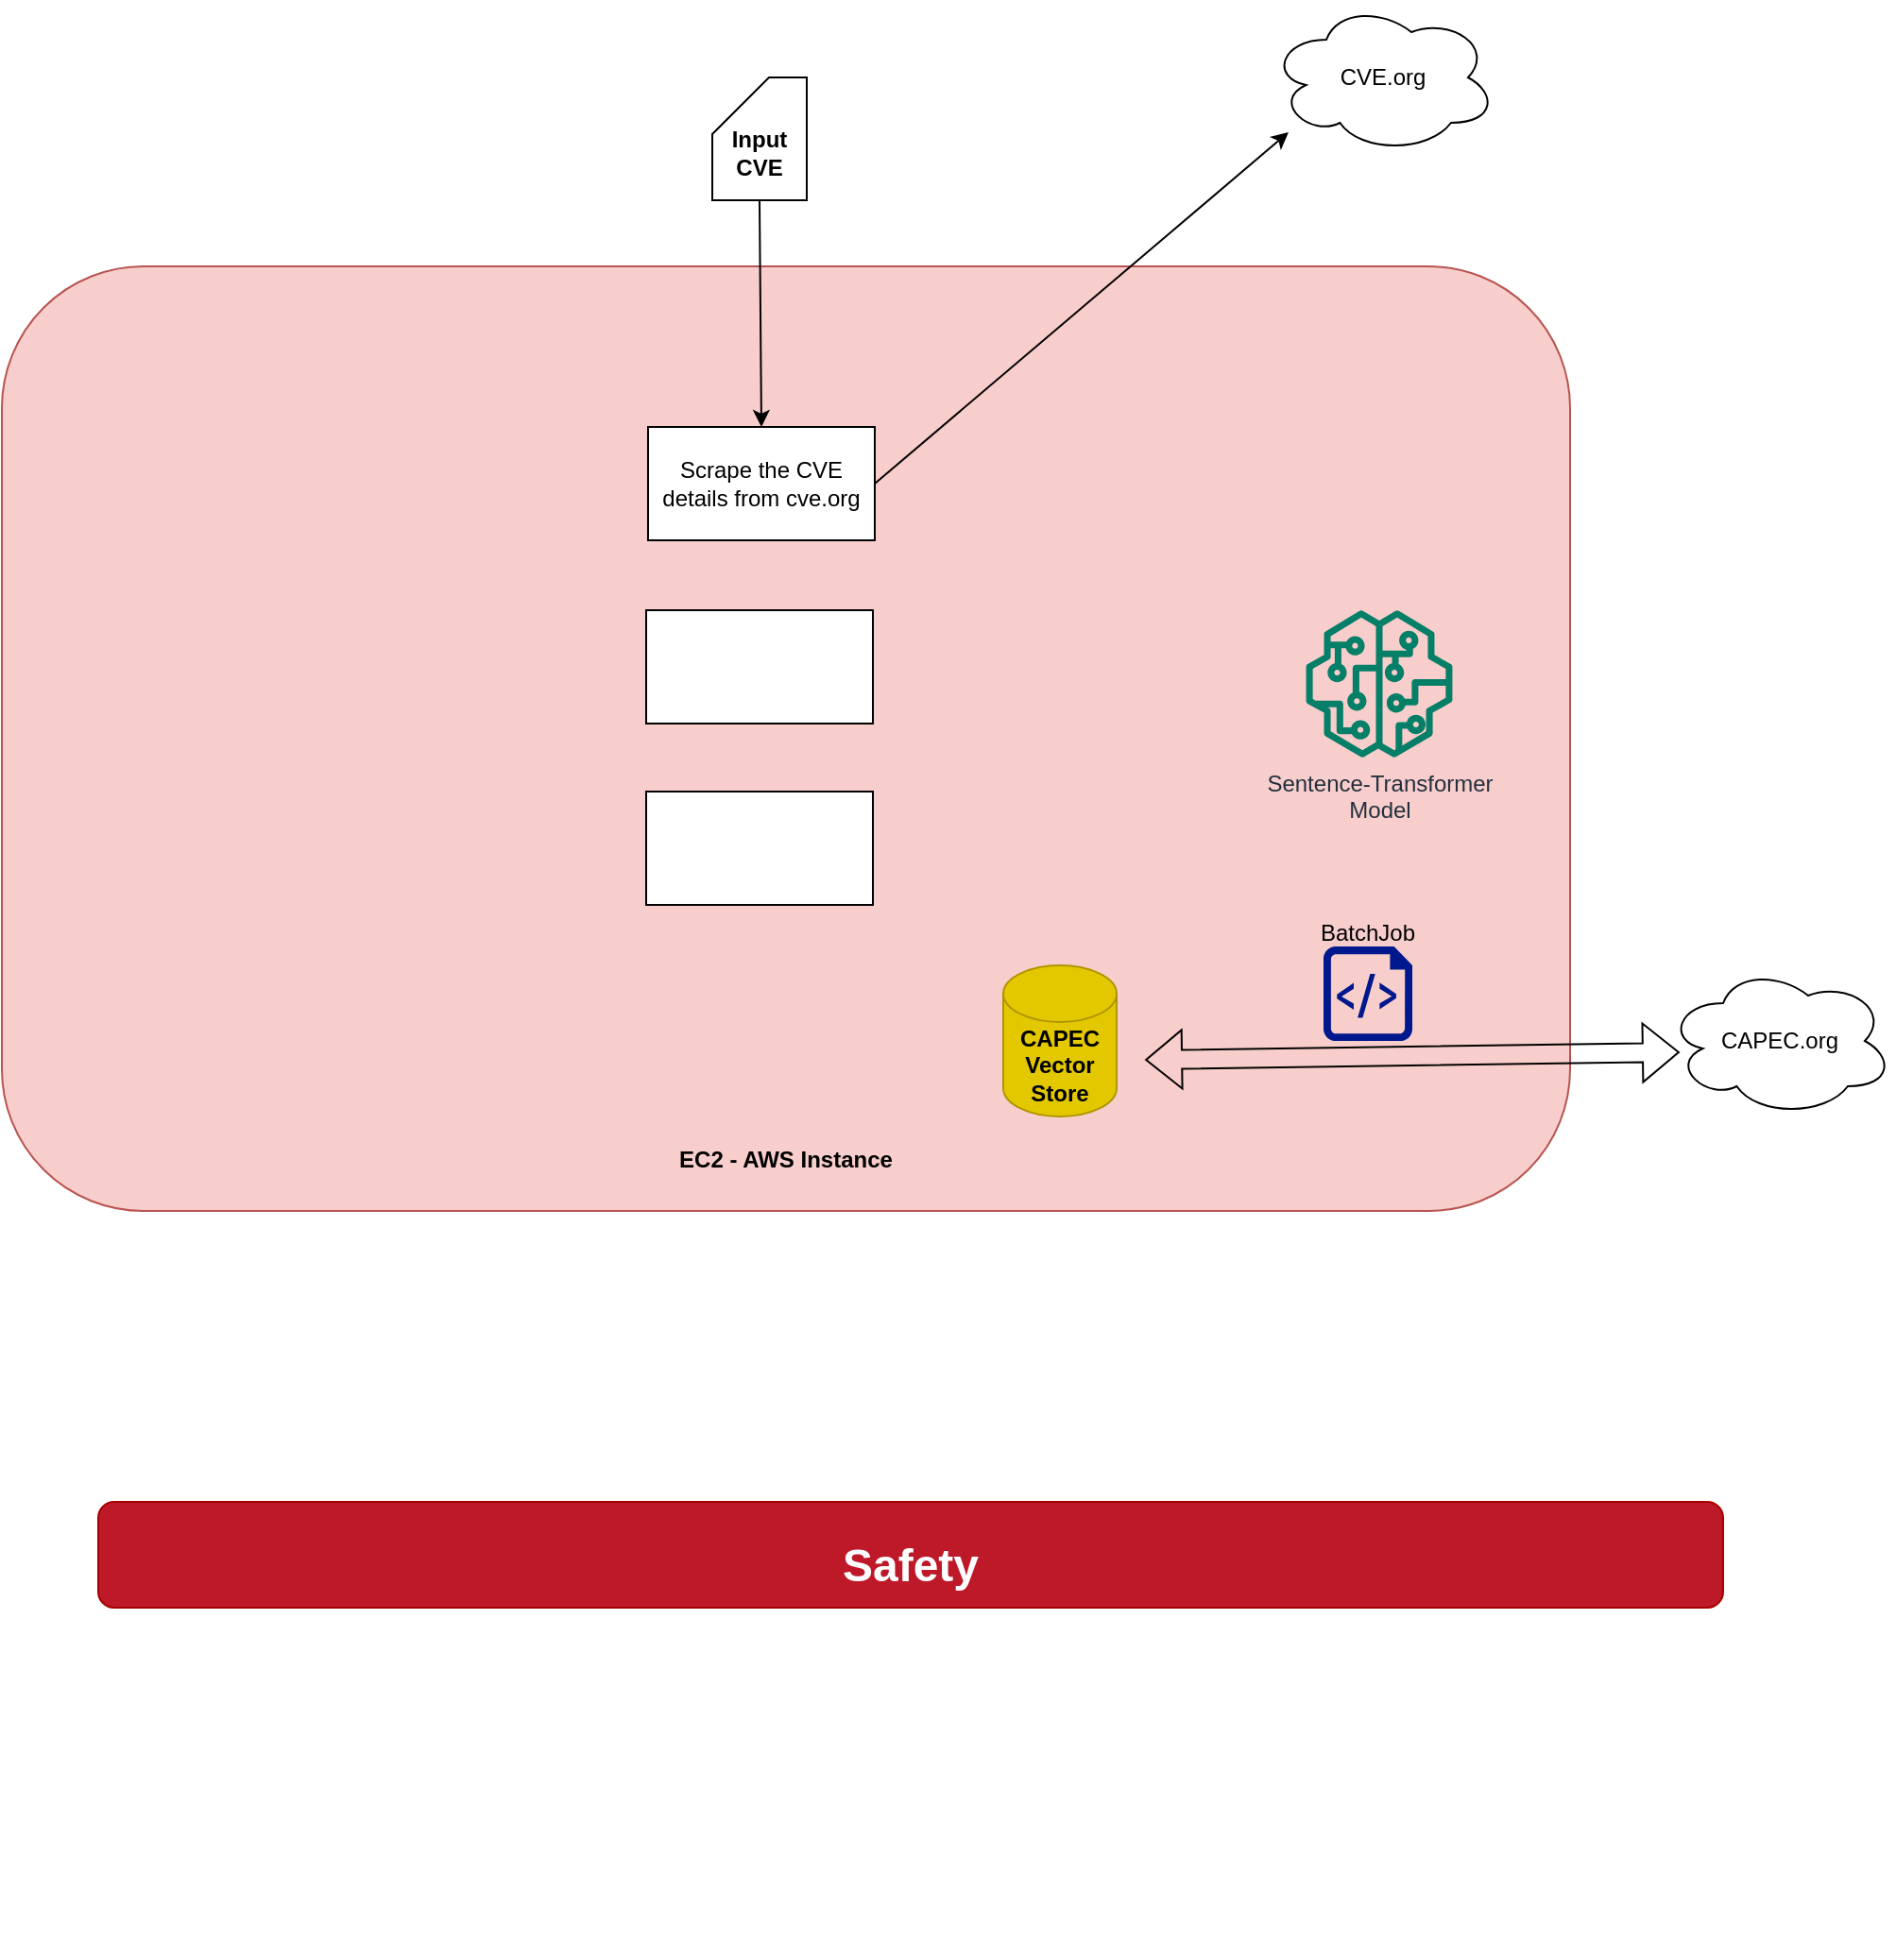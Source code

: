 <mxfile version="21.6.9" type="github" pages="4">
  <diagram name="Page-1" id="d9b1e647-80fa-b4a2-5024-87a742678bcc">
    <mxGraphModel dx="1434" dy="1640" grid="1" gridSize="10" guides="1" tooltips="1" connect="1" arrows="1" fold="1" page="1" pageScale="1" pageWidth="1100" pageHeight="850" background="none" math="0" shadow="0">
      <root>
        <mxCell id="0" />
        <mxCell id="1" parent="0" />
        <mxCell id="96FqwgCkf-i4RnH2isNf-8" value="&lt;b&gt;&lt;br&gt;&lt;br&gt;&lt;br&gt;&lt;br&gt;&lt;br&gt;&lt;br&gt;&lt;br&gt;&lt;br&gt;&lt;br&gt;&lt;br&gt;&lt;br&gt;&lt;br&gt;&lt;br&gt;&lt;br&gt;&lt;br&gt;&lt;br&gt;&lt;br&gt;&lt;br&gt;&lt;br&gt;&lt;br&gt;&lt;br&gt;&lt;br&gt;&lt;br&gt;&lt;br&gt;&lt;br&gt;&lt;br&gt;&lt;br&gt;&lt;br&gt;&lt;br&gt;&lt;br&gt;&lt;br&gt;EC2 - AWS Instance&lt;/b&gt;" style="rounded=1;whiteSpace=wrap;html=1;fillColor=#f8cecc;strokeColor=#b85450;" parent="1" vertex="1">
          <mxGeometry x="69" y="-540" width="830" height="500" as="geometry" />
        </mxCell>
        <mxCell id="57fe6abec08f04cb-7" value="&lt;div style=&quot;line-height: 773%;&quot;&gt;&lt;span style=&quot;background-color: initial; font-size: 24px;&quot;&gt;Safety&lt;/span&gt;&lt;br&gt;&lt;/div&gt;" style="text;html=1;strokeColor=#A80000;fillColor=#BD1929;align=center;verticalAlign=middle;whiteSpace=wrap;fontSize=54;fontStyle=1;fontColor=#ffffff;gradientColor=none;rounded=1;" parent="1" vertex="1">
          <mxGeometry x="120" y="114" width="860" height="56" as="geometry" />
        </mxCell>
        <mxCell id="96FqwgCkf-i4RnH2isNf-1" value="Scrape the CVE details from cve.org" style="rounded=0;whiteSpace=wrap;html=1;" parent="1" vertex="1">
          <mxGeometry x="411" y="-455" width="120" height="60" as="geometry" />
        </mxCell>
        <mxCell id="96FqwgCkf-i4RnH2isNf-2" value="&lt;b&gt;&lt;br&gt;Input CVE&lt;/b&gt;" style="shape=card;whiteSpace=wrap;html=1;" parent="1" vertex="1">
          <mxGeometry x="445" y="-640" width="50" height="65" as="geometry" />
        </mxCell>
        <mxCell id="96FqwgCkf-i4RnH2isNf-3" value="" style="endArrow=classic;html=1;rounded=0;entryX=0.5;entryY=0;entryDx=0;entryDy=0;exitX=0.5;exitY=1;exitDx=0;exitDy=0;exitPerimeter=0;" parent="1" source="96FqwgCkf-i4RnH2isNf-2" target="96FqwgCkf-i4RnH2isNf-1" edge="1">
          <mxGeometry width="50" height="50" relative="1" as="geometry">
            <mxPoint x="441" y="-245" as="sourcePoint" />
            <mxPoint x="491" y="-295" as="targetPoint" />
          </mxGeometry>
        </mxCell>
        <mxCell id="96FqwgCkf-i4RnH2isNf-4" value="" style="rounded=0;whiteSpace=wrap;html=1;" parent="1" vertex="1">
          <mxGeometry x="410" y="-358" width="120" height="60" as="geometry" />
        </mxCell>
        <mxCell id="96FqwgCkf-i4RnH2isNf-5" value="" style="rounded=0;whiteSpace=wrap;html=1;" parent="1" vertex="1">
          <mxGeometry x="410" y="-262" width="120" height="60" as="geometry" />
        </mxCell>
        <mxCell id="96FqwgCkf-i4RnH2isNf-6" value="&lt;b&gt;CAPEC&lt;br&gt;&amp;nbsp;Vector&amp;nbsp;&lt;br&gt;Store&lt;/b&gt;" style="shape=cylinder3;whiteSpace=wrap;html=1;boundedLbl=1;backgroundOutline=1;size=15;fillColor=#e3c800;fontColor=#000000;strokeColor=#B09500;" parent="1" vertex="1">
          <mxGeometry x="599" y="-170" width="60" height="80" as="geometry" />
        </mxCell>
        <mxCell id="96FqwgCkf-i4RnH2isNf-7" value="Sentence-Transformer&lt;br&gt;Model" style="sketch=0;outlineConnect=0;fontColor=#232F3E;gradientColor=none;fillColor=#067F68;strokeColor=none;dashed=0;verticalLabelPosition=bottom;verticalAlign=top;align=center;html=1;fontSize=12;fontStyle=0;aspect=fixed;pointerEvents=1;shape=mxgraph.aws4.sagemaker_model;" parent="1" vertex="1">
          <mxGeometry x="759" y="-358" width="78" height="78" as="geometry" />
        </mxCell>
        <mxCell id="96FqwgCkf-i4RnH2isNf-9" value="CVE.org" style="ellipse;shape=cloud;whiteSpace=wrap;html=1;" parent="1" vertex="1">
          <mxGeometry x="740" y="-680" width="120" height="80" as="geometry" />
        </mxCell>
        <mxCell id="96FqwgCkf-i4RnH2isNf-10" value="" style="endArrow=classic;html=1;rounded=0;entryX=0.083;entryY=0.863;entryDx=0;entryDy=0;entryPerimeter=0;exitX=1;exitY=0.5;exitDx=0;exitDy=0;" parent="1" source="96FqwgCkf-i4RnH2isNf-1" target="96FqwgCkf-i4RnH2isNf-9" edge="1">
          <mxGeometry width="50" height="50" relative="1" as="geometry">
            <mxPoint x="450" y="-370" as="sourcePoint" />
            <mxPoint x="500" y="-420" as="targetPoint" />
          </mxGeometry>
        </mxCell>
        <mxCell id="96FqwgCkf-i4RnH2isNf-12" value="CAPEC.org" style="ellipse;shape=cloud;whiteSpace=wrap;html=1;" parent="1" vertex="1">
          <mxGeometry x="950" y="-170" width="120" height="80" as="geometry" />
        </mxCell>
        <mxCell id="96FqwgCkf-i4RnH2isNf-13" value="" style="shape=flexArrow;endArrow=classic;startArrow=classic;html=1;rounded=0;entryX=0.058;entryY=0.575;entryDx=0;entryDy=0;entryPerimeter=0;exitX=0.729;exitY=0.84;exitDx=0;exitDy=0;exitPerimeter=0;" parent="1" source="96FqwgCkf-i4RnH2isNf-8" target="96FqwgCkf-i4RnH2isNf-12" edge="1">
          <mxGeometry width="100" height="100" relative="1" as="geometry">
            <mxPoint x="730" y="-120" as="sourcePoint" />
            <mxPoint x="830" y="-220" as="targetPoint" />
          </mxGeometry>
        </mxCell>
        <mxCell id="96FqwgCkf-i4RnH2isNf-15" value="BatchJob" style="text;html=1;strokeColor=none;fillColor=none;align=center;verticalAlign=middle;whiteSpace=wrap;rounded=0;" parent="1" vertex="1">
          <mxGeometry x="747" y="-202" width="90" height="30" as="geometry" />
        </mxCell>
        <mxCell id="96FqwgCkf-i4RnH2isNf-17" value="" style="sketch=0;aspect=fixed;pointerEvents=1;shadow=0;dashed=0;html=1;strokeColor=none;labelPosition=center;verticalLabelPosition=bottom;verticalAlign=top;align=center;fillColor=#00188D;shape=mxgraph.azure.script_file" parent="1" vertex="1">
          <mxGeometry x="768.5" y="-180" width="47" height="50" as="geometry" />
        </mxCell>
      </root>
    </mxGraphModel>
  </diagram>
  <diagram id="k-dhBJq2rOBKLcprJgSn" name="Page-2">
    <mxGraphModel dx="1434" dy="1890" grid="1" gridSize="10" guides="1" tooltips="1" connect="1" arrows="1" fold="1" page="1" pageScale="1" pageWidth="850" pageHeight="1100" math="0" shadow="0">
      <root>
        <mxCell id="0" />
        <mxCell id="1" parent="0" />
        <mxCell id="jx-NwBZmaQB3pq9SjiCt-8" value="" style="edgeStyle=orthogonalEdgeStyle;rounded=0;orthogonalLoop=1;jettySize=auto;html=1;" parent="1" source="jx-NwBZmaQB3pq9SjiCt-1" target="jx-NwBZmaQB3pq9SjiCt-7" edge="1">
          <mxGeometry relative="1" as="geometry" />
        </mxCell>
        <mxCell id="jx-NwBZmaQB3pq9SjiCt-1" value="Scrape the CVE details from cve.org" style="rounded=0;whiteSpace=wrap;html=1;" parent="1" vertex="1">
          <mxGeometry x="411" y="-680" width="120" height="60" as="geometry" />
        </mxCell>
        <mxCell id="jx-NwBZmaQB3pq9SjiCt-2" value="&lt;b&gt;&lt;br&gt;Input CVE&lt;/b&gt;" style="shape=card;whiteSpace=wrap;html=1;" parent="1" vertex="1">
          <mxGeometry x="445" y="-840" width="50" height="65" as="geometry" />
        </mxCell>
        <mxCell id="jx-NwBZmaQB3pq9SjiCt-3" value="" style="endArrow=classic;html=1;rounded=0;entryX=0.5;entryY=0;entryDx=0;entryDy=0;exitX=0.5;exitY=1;exitDx=0;exitDy=0;exitPerimeter=0;" parent="1" source="jx-NwBZmaQB3pq9SjiCt-2" target="jx-NwBZmaQB3pq9SjiCt-1" edge="1">
          <mxGeometry width="50" height="50" relative="1" as="geometry">
            <mxPoint x="441" y="-445" as="sourcePoint" />
            <mxPoint x="491" y="-495" as="targetPoint" />
          </mxGeometry>
        </mxCell>
        <mxCell id="jx-NwBZmaQB3pq9SjiCt-10" value="" style="edgeStyle=orthogonalEdgeStyle;rounded=0;orthogonalLoop=1;jettySize=auto;html=1;" parent="1" source="jx-NwBZmaQB3pq9SjiCt-7" target="jx-NwBZmaQB3pq9SjiCt-9" edge="1">
          <mxGeometry relative="1" as="geometry" />
        </mxCell>
        <mxCell id="jx-NwBZmaQB3pq9SjiCt-7" value="Create input CVE word embeddings&amp;nbsp;" style="whiteSpace=wrap;html=1;rounded=0;" parent="1" vertex="1">
          <mxGeometry x="411" y="-540" width="120" height="60" as="geometry" />
        </mxCell>
        <mxCell id="jx-NwBZmaQB3pq9SjiCt-12" value="" style="edgeStyle=orthogonalEdgeStyle;rounded=0;orthogonalLoop=1;jettySize=auto;html=1;" parent="1" source="jx-NwBZmaQB3pq9SjiCt-9" target="jx-NwBZmaQB3pq9SjiCt-11" edge="1">
          <mxGeometry relative="1" as="geometry" />
        </mxCell>
        <mxCell id="jx-NwBZmaQB3pq9SjiCt-9" value="Compare with each CAPEC embedding and Calculate the similarity scores" style="whiteSpace=wrap;html=1;rounded=0;" parent="1" vertex="1">
          <mxGeometry x="411" y="-400" width="120" height="60" as="geometry" />
        </mxCell>
        <mxCell id="jx-NwBZmaQB3pq9SjiCt-11" value="Sort and select the top n CAPEC IDS" style="whiteSpace=wrap;html=1;rounded=0;" parent="1" vertex="1">
          <mxGeometry x="411" y="-260" width="120" height="60" as="geometry" />
        </mxCell>
        <mxCell id="1jud_wdRM-8JCRikjvf1-1" value="" style="edgeStyle=orthogonalEdgeStyle;rounded=0;orthogonalLoop=1;jettySize=auto;html=1;" edge="1" parent="1" source="1jud_wdRM-8JCRikjvf1-2" target="1jud_wdRM-8JCRikjvf1-6">
          <mxGeometry relative="1" as="geometry" />
        </mxCell>
        <mxCell id="1jud_wdRM-8JCRikjvf1-2" value="Scrape the CVE details from cve.org" style="rounded=0;whiteSpace=wrap;html=1;" vertex="1" parent="1">
          <mxGeometry x="160" y="-740" width="120" height="60" as="geometry" />
        </mxCell>
        <mxCell id="1jud_wdRM-8JCRikjvf1-3" value="&lt;b&gt;&lt;br&gt;Input CVE&lt;/b&gt;" style="shape=card;whiteSpace=wrap;html=1;" vertex="1" parent="1">
          <mxGeometry x="194" y="-860" width="50" height="65" as="geometry" />
        </mxCell>
        <mxCell id="1jud_wdRM-8JCRikjvf1-4" value="" style="endArrow=classic;html=1;rounded=0;entryX=0.5;entryY=0;entryDx=0;entryDy=0;exitX=0.5;exitY=1;exitDx=0;exitDy=0;exitPerimeter=0;" edge="1" parent="1" source="1jud_wdRM-8JCRikjvf1-3" target="1jud_wdRM-8JCRikjvf1-2">
          <mxGeometry width="50" height="50" relative="1" as="geometry">
            <mxPoint x="190" y="-465" as="sourcePoint" />
            <mxPoint x="240" y="-515" as="targetPoint" />
          </mxGeometry>
        </mxCell>
        <mxCell id="1jud_wdRM-8JCRikjvf1-5" value="" style="edgeStyle=orthogonalEdgeStyle;rounded=0;orthogonalLoop=1;jettySize=auto;html=1;" edge="1" parent="1" source="1jud_wdRM-8JCRikjvf1-6" target="1jud_wdRM-8JCRikjvf1-8">
          <mxGeometry relative="1" as="geometry" />
        </mxCell>
        <mxCell id="1jud_wdRM-8JCRikjvf1-6" value="Create input CVE word embeddings&amp;nbsp;" style="whiteSpace=wrap;html=1;rounded=0;" vertex="1" parent="1">
          <mxGeometry x="160" y="-660" width="120" height="60" as="geometry" />
        </mxCell>
        <mxCell id="1jud_wdRM-8JCRikjvf1-7" value="" style="edgeStyle=orthogonalEdgeStyle;rounded=0;orthogonalLoop=1;jettySize=auto;html=1;" edge="1" parent="1" source="1jud_wdRM-8JCRikjvf1-8" target="1jud_wdRM-8JCRikjvf1-9">
          <mxGeometry relative="1" as="geometry" />
        </mxCell>
        <mxCell id="1jud_wdRM-8JCRikjvf1-8" value="Compare with each CAPEC embedding and Calculate the similarity scores" style="whiteSpace=wrap;html=1;rounded=0;" vertex="1" parent="1">
          <mxGeometry x="160" y="-580" width="120" height="60" as="geometry" />
        </mxCell>
        <mxCell id="1jud_wdRM-8JCRikjvf1-9" value="Sort and select the top n CAPEC IDS" style="whiteSpace=wrap;html=1;rounded=0;" vertex="1" parent="1">
          <mxGeometry x="160" y="-500" width="120" height="60" as="geometry" />
        </mxCell>
      </root>
    </mxGraphModel>
  </diagram>
  <diagram id="oIjcMk85YB-jXGUJEc1J" name="Page-3">
    <mxGraphModel dx="1434" dy="1890" grid="1" gridSize="10" guides="1" tooltips="1" connect="1" arrows="1" fold="1" page="1" pageScale="1" pageWidth="850" pageHeight="1100" math="0" shadow="0">
      <root>
        <mxCell id="0" />
        <mxCell id="1" parent="0" />
        <mxCell id="mHQCnVChEDsAqKRTSZMW-1" value="&lt;b&gt;&lt;br&gt;&lt;br&gt;&lt;br&gt;&lt;br&gt;&lt;br&gt;&lt;br&gt;&lt;br&gt;&lt;br&gt;&lt;br&gt;&lt;br&gt;&lt;br&gt;&lt;br&gt;&lt;br&gt;&lt;br&gt;&lt;br&gt;&lt;br&gt;&lt;br&gt;&lt;br&gt;&lt;br&gt;&lt;br&gt;&lt;br&gt;&lt;br&gt;&lt;br&gt;&lt;br&gt;EC2 - AWS Instance&lt;/b&gt;" style="rounded=1;whiteSpace=wrap;html=1;fillColor=#f8cecc;strokeColor=#b85450;" parent="1" vertex="1">
          <mxGeometry x="220" y="-720" width="520" height="300" as="geometry" />
        </mxCell>
        <mxCell id="mHQCnVChEDsAqKRTSZMW-7" value="&lt;b&gt;CAPEC&lt;br&gt;&amp;nbsp;Vector&amp;nbsp;&lt;br&gt;Store&lt;/b&gt;" style="shape=cylinder3;whiteSpace=wrap;html=1;boundedLbl=1;backgroundOutline=1;size=15;fillColor=#e3c800;fontColor=#000000;strokeColor=#B09500;" parent="1" vertex="1">
          <mxGeometry x="590" y="-540" width="60" height="80" as="geometry" />
        </mxCell>
        <mxCell id="mHQCnVChEDsAqKRTSZMW-8" value="Sentence-Transformer&lt;br&gt;Model" style="sketch=0;outlineConnect=0;fontColor=#232F3E;gradientColor=none;fillColor=#067F68;strokeColor=none;dashed=0;verticalLabelPosition=bottom;verticalAlign=top;align=center;html=1;fontSize=12;fontStyle=0;aspect=fixed;pointerEvents=1;shape=mxgraph.aws4.sagemaker_model;" parent="1" vertex="1">
          <mxGeometry x="260" y="-550" width="78" height="78" as="geometry" />
        </mxCell>
        <mxCell id="_qz49Cq3ktOFr8auGZ2Y-2" value="" style="edgeStyle=orthogonalEdgeStyle;rounded=0;orthogonalLoop=1;jettySize=auto;html=1;" parent="1" source="mHQCnVChEDsAqKRTSZMW-16" target="mHQCnVChEDsAqKRTSZMW-8" edge="1">
          <mxGeometry relative="1" as="geometry" />
        </mxCell>
        <mxCell id="_qz49Cq3ktOFr8auGZ2Y-4" value="" style="edgeStyle=orthogonalEdgeStyle;rounded=0;orthogonalLoop=1;jettySize=auto;html=1;" parent="1" source="mHQCnVChEDsAqKRTSZMW-16" target="mHQCnVChEDsAqKRTSZMW-7" edge="1">
          <mxGeometry relative="1" as="geometry" />
        </mxCell>
        <mxCell id="mHQCnVChEDsAqKRTSZMW-16" value="Flask Application" style="rounded=1;whiteSpace=wrap;html=1;" parent="1" vertex="1">
          <mxGeometry x="410" y="-650" width="120" height="80" as="geometry" />
        </mxCell>
        <mxCell id="_qz49Cq3ktOFr8auGZ2Y-5" value="" style="endArrow=classic;html=1;rounded=0;" parent="1" edge="1" source="_qz49Cq3ktOFr8auGZ2Y-7">
          <mxGeometry width="50" height="50" relative="1" as="geometry">
            <mxPoint x="449.998" y="-660" as="sourcePoint" />
            <mxPoint x="450" y="-840" as="targetPoint" />
          </mxGeometry>
        </mxCell>
        <mxCell id="_qz49Cq3ktOFr8auGZ2Y-6" value="" style="endArrow=classic;html=1;rounded=0;" parent="1" edge="1" source="_qz49Cq3ktOFr8auGZ2Y-8">
          <mxGeometry width="50" height="50" relative="1" as="geometry">
            <mxPoint x="490" y="-808" as="sourcePoint" />
            <mxPoint x="489.998" y="-658" as="targetPoint" />
          </mxGeometry>
        </mxCell>
        <mxCell id="_qz49Cq3ktOFr8auGZ2Y-10" value="" style="html=1;verticalLabelPosition=bottom;align=center;labelBackgroundColor=#ffffff;verticalAlign=top;strokeWidth=2;strokeColor=#0080F0;shadow=0;dashed=0;shape=mxgraph.ios7.icons.user;" parent="1" vertex="1">
          <mxGeometry x="455" y="-880" width="30" height="30" as="geometry" />
        </mxCell>
        <mxCell id="myIKvVKtaRNSzffCKwZN-2" value="" style="endArrow=classic;html=1;rounded=0;" edge="1" parent="1" target="_qz49Cq3ktOFr8auGZ2Y-8">
          <mxGeometry width="50" height="50" relative="1" as="geometry">
            <mxPoint x="490" y="-840" as="sourcePoint" />
            <mxPoint x="489.998" y="-658" as="targetPoint" />
          </mxGeometry>
        </mxCell>
        <mxCell id="_qz49Cq3ktOFr8auGZ2Y-8" value="Input&lt;br&gt;CVE Id" style="text;html=1;strokeColor=none;fillColor=none;align=center;verticalAlign=middle;whiteSpace=wrap;rounded=0;" parent="1" vertex="1">
          <mxGeometry x="460" y="-780" width="60" height="30" as="geometry" />
        </mxCell>
        <mxCell id="myIKvVKtaRNSzffCKwZN-4" value="" style="endArrow=classic;html=1;rounded=0;" edge="1" parent="1" target="_qz49Cq3ktOFr8auGZ2Y-7">
          <mxGeometry width="50" height="50" relative="1" as="geometry">
            <mxPoint x="449.998" y="-660" as="sourcePoint" />
            <mxPoint x="450" y="-810" as="targetPoint" />
          </mxGeometry>
        </mxCell>
        <mxCell id="_qz49Cq3ktOFr8auGZ2Y-7" value="Output&lt;br&gt;CAPECs&lt;br&gt;Ids" style="text;html=1;strokeColor=none;fillColor=none;align=center;verticalAlign=middle;whiteSpace=wrap;rounded=0;" parent="1" vertex="1">
          <mxGeometry x="420" y="-810" width="60" height="40" as="geometry" />
        </mxCell>
      </root>
    </mxGraphModel>
  </diagram>
  <diagram id="aCQ4QtpzlMRWnMQwqYGR" name="Page-4">
    <mxGraphModel dx="1434" dy="2990" grid="1" gridSize="10" guides="1" tooltips="1" connect="1" arrows="1" fold="1" page="1" pageScale="1" pageWidth="850" pageHeight="1100" math="0" shadow="0">
      <root>
        <mxCell id="0" />
        <mxCell id="1" parent="0" />
        <mxCell id="o2NriVNX1AyiijiT03bD-12" value="" style="ellipse;shape=cloud;whiteSpace=wrap;html=1;" parent="1" vertex="1">
          <mxGeometry x="390" y="-1190" width="314" height="170" as="geometry" />
        </mxCell>
        <mxCell id="fu9rs3Kc_fJfvDUjACbh-1" value="App&lt;br&gt;Hosting" style="rounded=1;whiteSpace=wrap;html=1;fillColor=#f8cecc;strokeColor=#b85450;" parent="1" vertex="1">
          <mxGeometry x="246" y="-796" width="54" height="300" as="geometry" />
        </mxCell>
        <mxCell id="fu9rs3Kc_fJfvDUjACbh-9" value="" style="html=1;verticalLabelPosition=bottom;align=center;labelBackgroundColor=#ffffff;verticalAlign=top;strokeWidth=2;strokeColor=#0080F0;shadow=0;dashed=0;shape=mxgraph.ios7.icons.user;" parent="1" vertex="1">
          <mxGeometry x="28" y="-676" width="60" height="60" as="geometry" />
        </mxCell>
        <mxCell id="XciFkEgS3rel0duDFi56-1" value="" style="shape=flexArrow;endArrow=classic;html=1;rounded=0;" parent="1" edge="1">
          <mxGeometry width="50" height="50" relative="1" as="geometry">
            <mxPoint x="101" y="-681" as="sourcePoint" />
            <mxPoint x="241" y="-681" as="targetPoint" />
          </mxGeometry>
        </mxCell>
        <mxCell id="XciFkEgS3rel0duDFi56-2" value="" style="shape=flexArrow;endArrow=classic;html=1;rounded=0;" parent="1" edge="1">
          <mxGeometry width="50" height="50" relative="1" as="geometry">
            <mxPoint x="241" y="-611" as="sourcePoint" />
            <mxPoint x="101" y="-611" as="targetPoint" />
          </mxGeometry>
        </mxCell>
        <mxCell id="XciFkEgS3rel0duDFi56-4" value="Output" style="edgeLabel;html=1;align=center;verticalAlign=middle;resizable=0;points=[];" parent="XciFkEgS3rel0duDFi56-2" vertex="1" connectable="0">
          <mxGeometry x="-0.014" y="-14" relative="1" as="geometry">
            <mxPoint as="offset" />
          </mxGeometry>
        </mxCell>
        <mxCell id="XciFkEgS3rel0duDFi56-3" value="Query" style="text;html=1;align=center;verticalAlign=middle;resizable=0;points=[];autosize=1;strokeColor=none;fillColor=none;" parent="1" vertex="1">
          <mxGeometry x="136" y="-713" width="60" height="30" as="geometry" />
        </mxCell>
        <mxCell id="XciFkEgS3rel0duDFi56-5" value="Orchestration Layer&lt;br&gt;(LangChain/LlamaIndex)" style="rounded=1;whiteSpace=wrap;html=1;fillColor=#f8cecc;strokeColor=#b85450;" parent="1" vertex="1">
          <mxGeometry x="350" y="-796" width="138" height="300" as="geometry" />
        </mxCell>
        <mxCell id="XciFkEgS3rel0duDFi56-6" value="" style="endArrow=classic;html=1;rounded=0;exitX=1;exitY=0.5;exitDx=0;exitDy=0;entryX=0;entryY=0.5;entryDx=0;entryDy=0;" parent="1" source="fu9rs3Kc_fJfvDUjACbh-1" target="XciFkEgS3rel0duDFi56-5" edge="1">
          <mxGeometry width="50" height="50" relative="1" as="geometry">
            <mxPoint x="446" y="-561" as="sourcePoint" />
            <mxPoint x="496" y="-611" as="targetPoint" />
          </mxGeometry>
        </mxCell>
        <mxCell id="3LWjiSHDNWGGbig0MFSQ-1" value="Embedding Model" style="sketch=0;outlineConnect=0;fontColor=#232F3E;gradientColor=none;fillColor=#067F68;strokeColor=none;dashed=0;verticalLabelPosition=bottom;verticalAlign=top;align=center;html=1;fontSize=12;fontStyle=0;aspect=fixed;pointerEvents=1;shape=mxgraph.aws4.sagemaker_model;" parent="1" vertex="1">
          <mxGeometry x="373" y="-980" width="78" height="78" as="geometry" />
        </mxCell>
        <mxCell id="o2NriVNX1AyiijiT03bD-2" value="" style="edgeStyle=orthogonalEdgeStyle;rounded=0;orthogonalLoop=1;jettySize=auto;html=1;" parent="1" source="o2NriVNX1AyiijiT03bD-1" target="3LWjiSHDNWGGbig0MFSQ-1" edge="1">
          <mxGeometry relative="1" as="geometry" />
        </mxCell>
        <mxCell id="o2NriVNX1AyiijiT03bD-17" value="" style="edgeStyle=orthogonalEdgeStyle;rounded=0;orthogonalLoop=1;jettySize=auto;html=1;entryX=0.748;entryY=0.882;entryDx=0;entryDy=0;entryPerimeter=0;" parent="1" source="o2NriVNX1AyiijiT03bD-1" target="o2NriVNX1AyiijiT03bD-12" edge="1">
          <mxGeometry relative="1" as="geometry">
            <mxPoint x="599" y="-1069.5" as="targetPoint" />
            <mxPoint x="620" y="-940" as="sourcePoint" />
          </mxGeometry>
        </mxCell>
        <mxCell id="o2NriVNX1AyiijiT03bD-1" value="&lt;b&gt;&amp;nbsp;Vector&amp;nbsp;&lt;br&gt;Store&lt;/b&gt;" style="shape=cylinder3;whiteSpace=wrap;html=1;boundedLbl=1;backgroundOutline=1;size=15;fillColor=#e3c800;fontColor=#000000;strokeColor=#B09500;" parent="1" vertex="1">
          <mxGeometry x="574" y="-920" width="58" height="79" as="geometry" />
        </mxCell>
        <mxCell id="o2NriVNX1AyiijiT03bD-4" value="Cache" style="rounded=1;whiteSpace=wrap;html=1;fillColor=#f8cecc;strokeColor=#b85450;" parent="1" vertex="1">
          <mxGeometry x="578" y="-795" width="80" height="95" as="geometry" />
        </mxCell>
        <mxCell id="o2NriVNX1AyiijiT03bD-5" value="" style="shape=flexArrow;endArrow=classic;startArrow=classic;html=1;rounded=0;entryX=0;entryY=0.75;entryDx=0;entryDy=0;" parent="1" edge="1">
          <mxGeometry width="100" height="100" relative="1" as="geometry">
            <mxPoint x="494" y="-741" as="sourcePoint" />
            <mxPoint x="574" y="-739.75" as="targetPoint" />
          </mxGeometry>
        </mxCell>
        <mxCell id="o2NriVNX1AyiijiT03bD-6" value="&lt;h2 style=&quot;box-sizing: border-box; margin-top: 24px; margin-bottom: 16px; font-weight: var(--base-text-weight-semibold, 600); line-height: 1.25; padding-bottom: 0.3em; border-bottom: 1px solid var(--borderColor-muted, var(--color-border-muted)); color: rgb(31, 35, 40); font-family: -apple-system, BlinkMacSystemFont, &amp;quot;Segoe UI&amp;quot;, &amp;quot;Noto Sans&amp;quot;, Helvetica, Arial, sans-serif, &amp;quot;Apple Color Emoji&amp;quot;, &amp;quot;Segoe UI Emoji&amp;quot;; text-align: start; background-color: rgb(255, 255, 255);&quot; dir=&quot;auto&quot; tabindex=&quot;-1&quot;&gt;&lt;br&gt;&lt;/h2&gt;" style="text;html=1;strokeColor=none;fillColor=none;align=center;verticalAlign=middle;whiteSpace=wrap;rounded=0;" parent="1" vertex="1">
          <mxGeometry x="90" y="-1020" width="60" height="30" as="geometry" />
        </mxCell>
        <mxCell id="o2NriVNX1AyiijiT03bD-7" value="Helicone/&lt;br&gt;Promptlayers" style="rounded=1;whiteSpace=wrap;html=1;fillColor=#f8cecc;strokeColor=#b85450;" parent="1" vertex="1">
          <mxGeometry x="578" y="-676" width="80" height="95" as="geometry" />
        </mxCell>
        <mxCell id="o2NriVNX1AyiijiT03bD-11" value="Embedding Model" style="sketch=0;outlineConnect=0;fontColor=#232F3E;gradientColor=none;fillColor=#067F68;strokeColor=none;dashed=0;verticalLabelPosition=bottom;verticalAlign=top;align=center;html=1;fontSize=12;fontStyle=0;aspect=fixed;pointerEvents=1;shape=mxgraph.aws4.sagemaker_model;" parent="1" vertex="1">
          <mxGeometry x="518" y="-1144" width="78" height="78" as="geometry" />
        </mxCell>
        <mxCell id="o2NriVNX1AyiijiT03bD-13" value="Observability platform" style="text;html=1;align=center;verticalAlign=middle;resizable=0;points=[];autosize=1;strokeColor=none;fillColor=none;" parent="1" vertex="1">
          <mxGeometry x="548" y="-581" width="140" height="30" as="geometry" />
        </mxCell>
        <mxCell id="o2NriVNX1AyiijiT03bD-18" value="" style="shape=flexArrow;endArrow=classic;html=1;rounded=0;" parent="1" edge="1">
          <mxGeometry width="50" height="50" relative="1" as="geometry">
            <mxPoint x="498" y="-626" as="sourcePoint" />
            <mxPoint x="570" y="-626" as="targetPoint" />
          </mxGeometry>
        </mxCell>
        <mxCell id="o2NriVNX1AyiijiT03bD-19" value="" style="shape=flexArrow;endArrow=classic;html=1;rounded=0;" parent="1" edge="1">
          <mxGeometry width="50" height="50" relative="1" as="geometry">
            <mxPoint x="413" y="-805" as="sourcePoint" />
            <mxPoint x="413" y="-875" as="targetPoint" />
          </mxGeometry>
        </mxCell>
        <mxCell id="o2NriVNX1AyiijiT03bD-20" value="Query" style="text;html=1;align=center;verticalAlign=middle;resizable=0;points=[];autosize=1;strokeColor=none;fillColor=none;" parent="1" vertex="1">
          <mxGeometry x="407" y="-850" width="60" height="30" as="geometry" />
        </mxCell>
        <mxCell id="o2NriVNX1AyiijiT03bD-22" value="Public services&amp;nbsp;&lt;br&gt;Google etc." style="ellipse;shape=cloud;whiteSpace=wrap;html=1;" parent="1" vertex="1">
          <mxGeometry x="479" y="-506" width="314" height="146" as="geometry" />
        </mxCell>
        <mxCell id="o2NriVNX1AyiijiT03bD-23" value="" style="shape=flexArrow;endArrow=classic;html=1;rounded=0;" parent="1" edge="1">
          <mxGeometry width="50" height="50" relative="1" as="geometry">
            <mxPoint x="562" y="-480" as="sourcePoint" />
            <mxPoint x="502" y="-550" as="targetPoint" />
          </mxGeometry>
        </mxCell>
      </root>
    </mxGraphModel>
  </diagram>
</mxfile>
